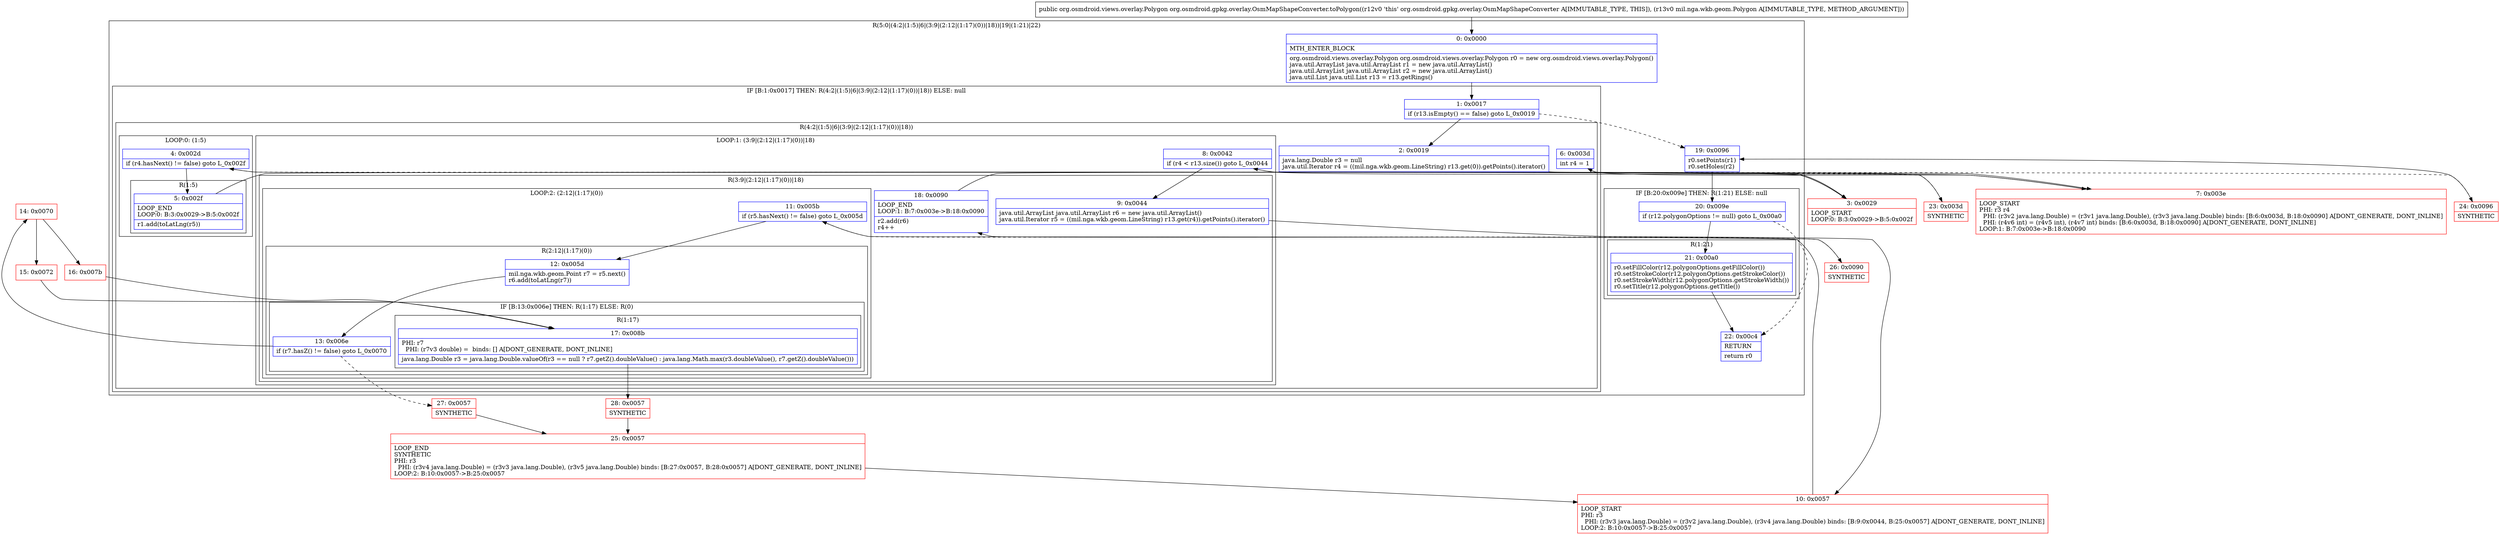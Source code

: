 digraph "CFG fororg.osmdroid.gpkg.overlay.OsmMapShapeConverter.toPolygon(Lmil\/nga\/wkb\/geom\/Polygon;)Lorg\/osmdroid\/views\/overlay\/Polygon;" {
subgraph cluster_Region_1791066694 {
label = "R(5:0|(4:2|(1:5)|6|(3:9|(2:12|(1:17)(0))|18))|19|(1:21)|22)";
node [shape=record,color=blue];
Node_0 [shape=record,label="{0\:\ 0x0000|MTH_ENTER_BLOCK\l|org.osmdroid.views.overlay.Polygon org.osmdroid.views.overlay.Polygon r0 = new org.osmdroid.views.overlay.Polygon()\ljava.util.ArrayList java.util.ArrayList r1 = new java.util.ArrayList()\ljava.util.ArrayList java.util.ArrayList r2 = new java.util.ArrayList()\ljava.util.List java.util.List r13 = r13.getRings()\l}"];
subgraph cluster_IfRegion_1411969879 {
label = "IF [B:1:0x0017] THEN: R(4:2|(1:5)|6|(3:9|(2:12|(1:17)(0))|18)) ELSE: null";
node [shape=record,color=blue];
Node_1 [shape=record,label="{1\:\ 0x0017|if (r13.isEmpty() == false) goto L_0x0019\l}"];
subgraph cluster_Region_1232665176 {
label = "R(4:2|(1:5)|6|(3:9|(2:12|(1:17)(0))|18))";
node [shape=record,color=blue];
Node_2 [shape=record,label="{2\:\ 0x0019|java.lang.Double r3 = null\ljava.util.Iterator r4 = ((mil.nga.wkb.geom.LineString) r13.get(0)).getPoints().iterator()\l}"];
subgraph cluster_LoopRegion_342081767 {
label = "LOOP:0: (1:5)";
node [shape=record,color=blue];
Node_4 [shape=record,label="{4\:\ 0x002d|if (r4.hasNext() != false) goto L_0x002f\l}"];
subgraph cluster_Region_900245231 {
label = "R(1:5)";
node [shape=record,color=blue];
Node_5 [shape=record,label="{5\:\ 0x002f|LOOP_END\lLOOP:0: B:3:0x0029\-\>B:5:0x002f\l|r1.add(toLatLng(r5))\l}"];
}
}
Node_6 [shape=record,label="{6\:\ 0x003d|int r4 = 1\l}"];
subgraph cluster_LoopRegion_966242886 {
label = "LOOP:1: (3:9|(2:12|(1:17)(0))|18)";
node [shape=record,color=blue];
Node_8 [shape=record,label="{8\:\ 0x0042|if (r4 \< r13.size()) goto L_0x0044\l}"];
subgraph cluster_Region_849188080 {
label = "R(3:9|(2:12|(1:17)(0))|18)";
node [shape=record,color=blue];
Node_9 [shape=record,label="{9\:\ 0x0044|java.util.ArrayList java.util.ArrayList r6 = new java.util.ArrayList()\ljava.util.Iterator r5 = ((mil.nga.wkb.geom.LineString) r13.get(r4)).getPoints().iterator()\l}"];
subgraph cluster_LoopRegion_1517591691 {
label = "LOOP:2: (2:12|(1:17)(0))";
node [shape=record,color=blue];
Node_11 [shape=record,label="{11\:\ 0x005b|if (r5.hasNext() != false) goto L_0x005d\l}"];
subgraph cluster_Region_1959951970 {
label = "R(2:12|(1:17)(0))";
node [shape=record,color=blue];
Node_12 [shape=record,label="{12\:\ 0x005d|mil.nga.wkb.geom.Point r7 = r5.next()\lr6.add(toLatLng(r7))\l}"];
subgraph cluster_IfRegion_193853631 {
label = "IF [B:13:0x006e] THEN: R(1:17) ELSE: R(0)";
node [shape=record,color=blue];
Node_13 [shape=record,label="{13\:\ 0x006e|if (r7.hasZ() != false) goto L_0x0070\l}"];
subgraph cluster_Region_1735629712 {
label = "R(1:17)";
node [shape=record,color=blue];
Node_17 [shape=record,label="{17\:\ 0x008b|PHI: r7 \l  PHI: (r7v3 double) =  binds: [] A[DONT_GENERATE, DONT_INLINE]\l|java.lang.Double r3 = java.lang.Double.valueOf(r3 == null ? r7.getZ().doubleValue() : java.lang.Math.max(r3.doubleValue(), r7.getZ().doubleValue()))\l}"];
}
subgraph cluster_Region_1001062131 {
label = "R(0)";
node [shape=record,color=blue];
}
}
}
}
Node_18 [shape=record,label="{18\:\ 0x0090|LOOP_END\lLOOP:1: B:7:0x003e\-\>B:18:0x0090\l|r2.add(r6)\lr4++\l}"];
}
}
}
}
Node_19 [shape=record,label="{19\:\ 0x0096|r0.setPoints(r1)\lr0.setHoles(r2)\l}"];
subgraph cluster_IfRegion_834958745 {
label = "IF [B:20:0x009e] THEN: R(1:21) ELSE: null";
node [shape=record,color=blue];
Node_20 [shape=record,label="{20\:\ 0x009e|if (r12.polygonOptions != null) goto L_0x00a0\l}"];
subgraph cluster_Region_1178300100 {
label = "R(1:21)";
node [shape=record,color=blue];
Node_21 [shape=record,label="{21\:\ 0x00a0|r0.setFillColor(r12.polygonOptions.getFillColor())\lr0.setStrokeColor(r12.polygonOptions.getStrokeColor())\lr0.setStrokeWidth(r12.polygonOptions.getStrokeWidth())\lr0.setTitle(r12.polygonOptions.getTitle())\l}"];
}
}
Node_22 [shape=record,label="{22\:\ 0x00c4|RETURN\l|return r0\l}"];
}
Node_3 [shape=record,color=red,label="{3\:\ 0x0029|LOOP_START\lLOOP:0: B:3:0x0029\-\>B:5:0x002f\l}"];
Node_7 [shape=record,color=red,label="{7\:\ 0x003e|LOOP_START\lPHI: r3 r4 \l  PHI: (r3v2 java.lang.Double) = (r3v1 java.lang.Double), (r3v3 java.lang.Double) binds: [B:6:0x003d, B:18:0x0090] A[DONT_GENERATE, DONT_INLINE]\l  PHI: (r4v6 int) = (r4v5 int), (r4v7 int) binds: [B:6:0x003d, B:18:0x0090] A[DONT_GENERATE, DONT_INLINE]\lLOOP:1: B:7:0x003e\-\>B:18:0x0090\l}"];
Node_10 [shape=record,color=red,label="{10\:\ 0x0057|LOOP_START\lPHI: r3 \l  PHI: (r3v3 java.lang.Double) = (r3v2 java.lang.Double), (r3v4 java.lang.Double) binds: [B:9:0x0044, B:25:0x0057] A[DONT_GENERATE, DONT_INLINE]\lLOOP:2: B:10:0x0057\-\>B:25:0x0057\l}"];
Node_14 [shape=record,color=red,label="{14\:\ 0x0070}"];
Node_15 [shape=record,color=red,label="{15\:\ 0x0072}"];
Node_16 [shape=record,color=red,label="{16\:\ 0x007b}"];
Node_23 [shape=record,color=red,label="{23\:\ 0x003d|SYNTHETIC\l}"];
Node_24 [shape=record,color=red,label="{24\:\ 0x0096|SYNTHETIC\l}"];
Node_25 [shape=record,color=red,label="{25\:\ 0x0057|LOOP_END\lSYNTHETIC\lPHI: r3 \l  PHI: (r3v4 java.lang.Double) = (r3v3 java.lang.Double), (r3v5 java.lang.Double) binds: [B:27:0x0057, B:28:0x0057] A[DONT_GENERATE, DONT_INLINE]\lLOOP:2: B:10:0x0057\-\>B:25:0x0057\l}"];
Node_26 [shape=record,color=red,label="{26\:\ 0x0090|SYNTHETIC\l}"];
Node_27 [shape=record,color=red,label="{27\:\ 0x0057|SYNTHETIC\l}"];
Node_28 [shape=record,color=red,label="{28\:\ 0x0057|SYNTHETIC\l}"];
MethodNode[shape=record,label="{public org.osmdroid.views.overlay.Polygon org.osmdroid.gpkg.overlay.OsmMapShapeConverter.toPolygon((r12v0 'this' org.osmdroid.gpkg.overlay.OsmMapShapeConverter A[IMMUTABLE_TYPE, THIS]), (r13v0 mil.nga.wkb.geom.Polygon A[IMMUTABLE_TYPE, METHOD_ARGUMENT])) }"];
MethodNode -> Node_0;
Node_0 -> Node_1;
Node_1 -> Node_2;
Node_1 -> Node_19[style=dashed];
Node_2 -> Node_3;
Node_4 -> Node_5;
Node_4 -> Node_23[style=dashed];
Node_5 -> Node_3;
Node_6 -> Node_7;
Node_8 -> Node_9;
Node_8 -> Node_24[style=dashed];
Node_9 -> Node_10;
Node_11 -> Node_12;
Node_11 -> Node_26[style=dashed];
Node_12 -> Node_13;
Node_13 -> Node_14;
Node_13 -> Node_27[style=dashed];
Node_17 -> Node_28;
Node_18 -> Node_7;
Node_19 -> Node_20;
Node_20 -> Node_21;
Node_20 -> Node_22[style=dashed];
Node_21 -> Node_22;
Node_3 -> Node_4;
Node_7 -> Node_8;
Node_10 -> Node_11;
Node_14 -> Node_15;
Node_14 -> Node_16;
Node_15 -> Node_17;
Node_16 -> Node_17;
Node_23 -> Node_6;
Node_24 -> Node_19;
Node_25 -> Node_10;
Node_26 -> Node_18;
Node_27 -> Node_25;
Node_28 -> Node_25;
}

